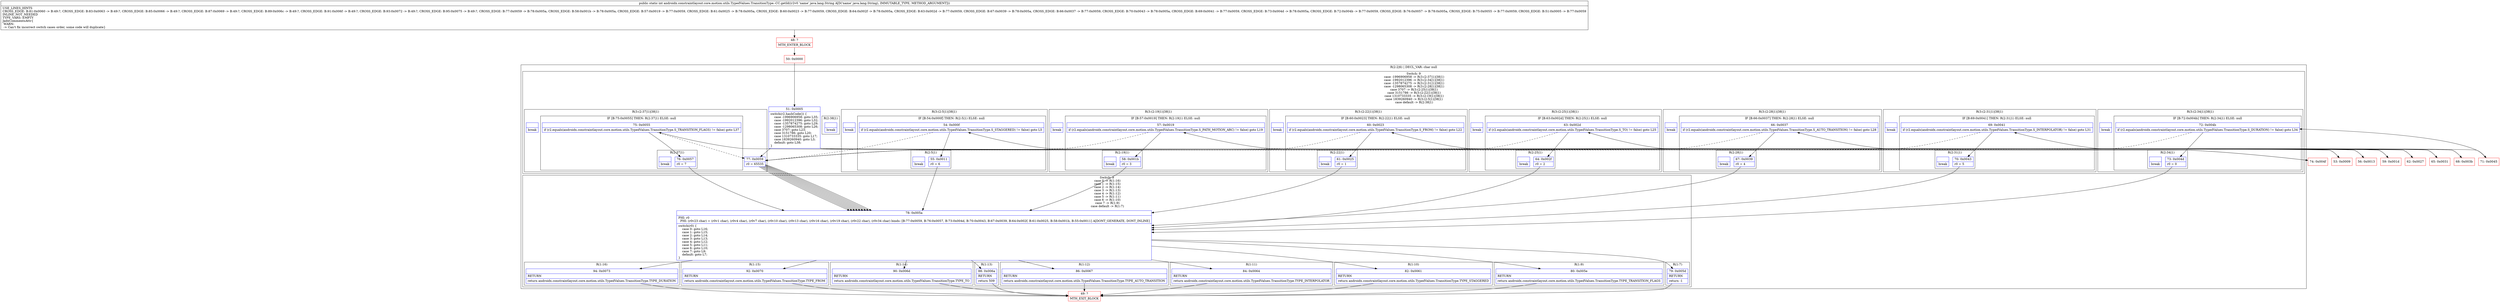 digraph "CFG forandroidx.constraintlayout.core.motion.utils.TypedValues.TransitionType.\-CC.getId(Ljava\/lang\/String;)I" {
subgraph cluster_Region_1537420556 {
label = "R(2:2|6) | DECL_VAR: char null\l";
node [shape=record,color=blue];
subgraph cluster_SwitchRegion_1627719930 {
label = "Switch: 9
 case -1996906958 -> R(3:(2:37|1)|38|1)
 case -1992012396 -> R(3:(2:34|1)|38|1)
 case -1357874275 -> R(3:(2:31|1)|38|1)
 case -1298065308 -> R(3:(2:28|1)|38|1)
 case 3707 -> R(3:(2:25|1)|38|1)
 case 3151786 -> R(3:(2:22|1)|38|1)
 case 1310733335 -> R(3:(2:19|1)|38|1)
 case 1839260940 -> R(3:(2:5|1)|38|1)
 case default -> R(2:38|1)";
node [shape=record,color=blue];
Node_51 [shape=record,label="{51\:\ 0x0005|switch(r2.hashCode()) \{\l    case \-1996906958: goto L35;\l    case \-1992012396: goto L32;\l    case \-1357874275: goto L29;\l    case \-1298065308: goto L26;\l    case 3707: goto L23;\l    case 3151786: goto L20;\l    case 1310733335: goto L17;\l    case 1839260940: goto L3;\l    default: goto L38;\l\}\l}"];
subgraph cluster_Region_1176922454 {
label = "R(3:(2:37|1)|38|1)";
node [shape=record,color=blue];
subgraph cluster_IfRegion_160396934 {
label = "IF [B:75:0x0055] THEN: R(2:37|1) ELSE: null";
node [shape=record,color=blue];
Node_75 [shape=record,label="{75\:\ 0x0055|if (r2.equals(androidx.constraintlayout.core.motion.utils.TypedValues.TransitionType.S_TRANSITION_FLAGS) != false) goto L37\l}"];
subgraph cluster_Region_397746336 {
label = "R(2:37|1)";
node [shape=record,color=blue];
Node_76 [shape=record,label="{76\:\ 0x0057|r0 = 7\l}"];
Node_InsnContainer_421668464 [shape=record,label="{|break\l}"];
}
}
Node_77 [shape=record,label="{77\:\ 0x0059|r0 = 65535\l}"];
Node_InsnContainer_1537979157 [shape=record,label="{|break\l}"];
}
subgraph cluster_Region_1120784321 {
label = "R(3:(2:34|1)|38|1)";
node [shape=record,color=blue];
subgraph cluster_IfRegion_304099906 {
label = "IF [B:72:0x004b] THEN: R(2:34|1) ELSE: null";
node [shape=record,color=blue];
Node_72 [shape=record,label="{72\:\ 0x004b|if (r2.equals(androidx.constraintlayout.core.motion.utils.TypedValues.TransitionType.S_DURATION) != false) goto L34\l}"];
subgraph cluster_Region_1848884278 {
label = "R(2:34|1)";
node [shape=record,color=blue];
Node_73 [shape=record,label="{73\:\ 0x004d|r0 = 0\l}"];
Node_InsnContainer_1625902534 [shape=record,label="{|break\l}"];
}
}
Node_77 [shape=record,label="{77\:\ 0x0059|r0 = 65535\l}"];
Node_InsnContainer_1752229389 [shape=record,label="{|break\l}"];
}
subgraph cluster_Region_1812987295 {
label = "R(3:(2:31|1)|38|1)";
node [shape=record,color=blue];
subgraph cluster_IfRegion_1858454285 {
label = "IF [B:69:0x0041] THEN: R(2:31|1) ELSE: null";
node [shape=record,color=blue];
Node_69 [shape=record,label="{69\:\ 0x0041|if (r2.equals(androidx.constraintlayout.core.motion.utils.TypedValues.TransitionType.S_INTERPOLATOR) != false) goto L31\l}"];
subgraph cluster_Region_761700778 {
label = "R(2:31|1)";
node [shape=record,color=blue];
Node_70 [shape=record,label="{70\:\ 0x0043|r0 = 5\l}"];
Node_InsnContainer_2103725749 [shape=record,label="{|break\l}"];
}
}
Node_77 [shape=record,label="{77\:\ 0x0059|r0 = 65535\l}"];
Node_InsnContainer_1464445858 [shape=record,label="{|break\l}"];
}
subgraph cluster_Region_138496649 {
label = "R(3:(2:28|1)|38|1)";
node [shape=record,color=blue];
subgraph cluster_IfRegion_954625992 {
label = "IF [B:66:0x0037] THEN: R(2:28|1) ELSE: null";
node [shape=record,color=blue];
Node_66 [shape=record,label="{66\:\ 0x0037|if (r2.equals(androidx.constraintlayout.core.motion.utils.TypedValues.TransitionType.S_AUTO_TRANSITION) != false) goto L28\l}"];
subgraph cluster_Region_1098538198 {
label = "R(2:28|1)";
node [shape=record,color=blue];
Node_67 [shape=record,label="{67\:\ 0x0039|r0 = 4\l}"];
Node_InsnContainer_2029719154 [shape=record,label="{|break\l}"];
}
}
Node_77 [shape=record,label="{77\:\ 0x0059|r0 = 65535\l}"];
Node_InsnContainer_657847870 [shape=record,label="{|break\l}"];
}
subgraph cluster_Region_2111372814 {
label = "R(3:(2:25|1)|38|1)";
node [shape=record,color=blue];
subgraph cluster_IfRegion_1027296705 {
label = "IF [B:63:0x002d] THEN: R(2:25|1) ELSE: null";
node [shape=record,color=blue];
Node_63 [shape=record,label="{63\:\ 0x002d|if (r2.equals(androidx.constraintlayout.core.motion.utils.TypedValues.TransitionType.S_TO) != false) goto L25\l}"];
subgraph cluster_Region_2138363001 {
label = "R(2:25|1)";
node [shape=record,color=blue];
Node_64 [shape=record,label="{64\:\ 0x002f|r0 = 2\l}"];
Node_InsnContainer_908651905 [shape=record,label="{|break\l}"];
}
}
Node_77 [shape=record,label="{77\:\ 0x0059|r0 = 65535\l}"];
Node_InsnContainer_369163688 [shape=record,label="{|break\l}"];
}
subgraph cluster_Region_1363645875 {
label = "R(3:(2:22|1)|38|1)";
node [shape=record,color=blue];
subgraph cluster_IfRegion_512519504 {
label = "IF [B:60:0x0023] THEN: R(2:22|1) ELSE: null";
node [shape=record,color=blue];
Node_60 [shape=record,label="{60\:\ 0x0023|if (r2.equals(androidx.constraintlayout.core.motion.utils.TypedValues.TransitionType.S_FROM) != false) goto L22\l}"];
subgraph cluster_Region_206898605 {
label = "R(2:22|1)";
node [shape=record,color=blue];
Node_61 [shape=record,label="{61\:\ 0x0025|r0 = 1\l}"];
Node_InsnContainer_2042523141 [shape=record,label="{|break\l}"];
}
}
Node_77 [shape=record,label="{77\:\ 0x0059|r0 = 65535\l}"];
Node_InsnContainer_143380566 [shape=record,label="{|break\l}"];
}
subgraph cluster_Region_1119316225 {
label = "R(3:(2:19|1)|38|1)";
node [shape=record,color=blue];
subgraph cluster_IfRegion_435654994 {
label = "IF [B:57:0x0019] THEN: R(2:19|1) ELSE: null";
node [shape=record,color=blue];
Node_57 [shape=record,label="{57\:\ 0x0019|if (r2.equals(androidx.constraintlayout.core.motion.utils.TypedValues.TransitionType.S_PATH_MOTION_ARC) != false) goto L19\l}"];
subgraph cluster_Region_346459772 {
label = "R(2:19|1)";
node [shape=record,color=blue];
Node_58 [shape=record,label="{58\:\ 0x001b|r0 = 3\l}"];
Node_InsnContainer_1693227473 [shape=record,label="{|break\l}"];
}
}
Node_77 [shape=record,label="{77\:\ 0x0059|r0 = 65535\l}"];
Node_InsnContainer_1848118543 [shape=record,label="{|break\l}"];
}
subgraph cluster_Region_1084253916 {
label = "R(3:(2:5|1)|38|1)";
node [shape=record,color=blue];
subgraph cluster_IfRegion_955742716 {
label = "IF [B:54:0x000f] THEN: R(2:5|1) ELSE: null";
node [shape=record,color=blue];
Node_54 [shape=record,label="{54\:\ 0x000f|if (r2.equals(androidx.constraintlayout.core.motion.utils.TypedValues.TransitionType.S_STAGGERED) != false) goto L5\l}"];
subgraph cluster_Region_120192210 {
label = "R(2:5|1)";
node [shape=record,color=blue];
Node_55 [shape=record,label="{55\:\ 0x0011|r0 = 6\l}"];
Node_InsnContainer_489620145 [shape=record,label="{|break\l}"];
}
}
Node_77 [shape=record,label="{77\:\ 0x0059|r0 = 65535\l}"];
Node_InsnContainer_495788756 [shape=record,label="{|break\l}"];
}
subgraph cluster_Region_2058541128 {
label = "R(2:38|1)";
node [shape=record,color=blue];
Node_77 [shape=record,label="{77\:\ 0x0059|r0 = 65535\l}"];
Node_InsnContainer_862131231 [shape=record,label="{|break\l}"];
}
}
subgraph cluster_SwitchRegion_819503894 {
label = "Switch: 9
 case 0 -> R(1:16)
 case 1 -> R(1:15)
 case 2 -> R(1:14)
 case 3 -> R(1:13)
 case 4 -> R(1:12)
 case 5 -> R(1:11)
 case 6 -> R(1:10)
 case 7 -> R(1:9)
 case default -> R(1:7)";
node [shape=record,color=blue];
Node_78 [shape=record,label="{78\:\ 0x005a|PHI: r0 \l  PHI: (r0v23 char) = (r0v1 char), (r0v4 char), (r0v7 char), (r0v10 char), (r0v13 char), (r0v16 char), (r0v19 char), (r0v22 char), (r0v34 char) binds: [B:77:0x0059, B:76:0x0057, B:73:0x004d, B:70:0x0043, B:67:0x0039, B:64:0x002f, B:61:0x0025, B:58:0x001b, B:55:0x0011] A[DONT_GENERATE, DONT_INLINE]\l|switch(r0) \{\l    case 0: goto L16;\l    case 1: goto L15;\l    case 2: goto L14;\l    case 3: goto L13;\l    case 4: goto L12;\l    case 5: goto L11;\l    case 6: goto L10;\l    case 7: goto L9;\l    default: goto L7;\l\}\l}"];
subgraph cluster_Region_1426527542 {
label = "R(1:16)";
node [shape=record,color=blue];
Node_94 [shape=record,label="{94\:\ 0x0073|RETURN\l|return androidx.constraintlayout.core.motion.utils.TypedValues.TransitionType.TYPE_DURATION\l}"];
}
subgraph cluster_Region_568858304 {
label = "R(1:15)";
node [shape=record,color=blue];
Node_92 [shape=record,label="{92\:\ 0x0070|RETURN\l|return androidx.constraintlayout.core.motion.utils.TypedValues.TransitionType.TYPE_FROM\l}"];
}
subgraph cluster_Region_176172302 {
label = "R(1:14)";
node [shape=record,color=blue];
Node_90 [shape=record,label="{90\:\ 0x006d|RETURN\l|return androidx.constraintlayout.core.motion.utils.TypedValues.TransitionType.TYPE_TO\l}"];
}
subgraph cluster_Region_2142633819 {
label = "R(1:13)";
node [shape=record,color=blue];
Node_88 [shape=record,label="{88\:\ 0x006a|RETURN\l|return 509\l}"];
}
subgraph cluster_Region_318171966 {
label = "R(1:12)";
node [shape=record,color=blue];
Node_86 [shape=record,label="{86\:\ 0x0067|RETURN\l|return androidx.constraintlayout.core.motion.utils.TypedValues.TransitionType.TYPE_AUTO_TRANSITION\l}"];
}
subgraph cluster_Region_1934205366 {
label = "R(1:11)";
node [shape=record,color=blue];
Node_84 [shape=record,label="{84\:\ 0x0064|RETURN\l|return androidx.constraintlayout.core.motion.utils.TypedValues.TransitionType.TYPE_INTERPOLATOR\l}"];
}
subgraph cluster_Region_2024409740 {
label = "R(1:10)";
node [shape=record,color=blue];
Node_82 [shape=record,label="{82\:\ 0x0061|RETURN\l|return androidx.constraintlayout.core.motion.utils.TypedValues.TransitionType.TYPE_STAGGERED\l}"];
}
subgraph cluster_Region_682982885 {
label = "R(1:9)";
node [shape=record,color=blue];
Node_80 [shape=record,label="{80\:\ 0x005e|RETURN\l|return androidx.constraintlayout.core.motion.utils.TypedValues.TransitionType.TYPE_TRANSITION_FLAGS\l}"];
}
subgraph cluster_Region_230677718 {
label = "R(1:7)";
node [shape=record,color=blue];
Node_79 [shape=record,label="{79\:\ 0x005d|RETURN\l|return \-1\l}"];
}
}
}
Node_48 [shape=record,color=red,label="{48\:\ ?|MTH_ENTER_BLOCK\l}"];
Node_50 [shape=record,color=red,label="{50\:\ 0x0000}"];
Node_53 [shape=record,color=red,label="{53\:\ 0x0009}"];
Node_49 [shape=record,color=red,label="{49\:\ ?|MTH_EXIT_BLOCK\l}"];
Node_56 [shape=record,color=red,label="{56\:\ 0x0013}"];
Node_59 [shape=record,color=red,label="{59\:\ 0x001d}"];
Node_62 [shape=record,color=red,label="{62\:\ 0x0027}"];
Node_65 [shape=record,color=red,label="{65\:\ 0x0031}"];
Node_68 [shape=record,color=red,label="{68\:\ 0x003b}"];
Node_71 [shape=record,color=red,label="{71\:\ 0x0045}"];
Node_74 [shape=record,color=red,label="{74\:\ 0x004f}"];
MethodNode[shape=record,label="{public static int androidx.constraintlayout.core.motion.utils.TypedValues.TransitionType.\-CC.getId((r2v0 'name' java.lang.String A[D('name' java.lang.String), IMMUTABLE_TYPE, METHOD_ARGUMENT]))  | USE_LINES_HINTS\lCROSS_EDGE: B:81:0x0060 \-\> B:49:?, CROSS_EDGE: B:83:0x0063 \-\> B:49:?, CROSS_EDGE: B:85:0x0066 \-\> B:49:?, CROSS_EDGE: B:87:0x0069 \-\> B:49:?, CROSS_EDGE: B:89:0x006c \-\> B:49:?, CROSS_EDGE: B:91:0x006f \-\> B:49:?, CROSS_EDGE: B:93:0x0072 \-\> B:49:?, CROSS_EDGE: B:95:0x0075 \-\> B:49:?, CROSS_EDGE: B:77:0x0059 \-\> B:78:0x005a, CROSS_EDGE: B:58:0x001b \-\> B:78:0x005a, CROSS_EDGE: B:57:0x0019 \-\> B:77:0x0059, CROSS_EDGE: B:61:0x0025 \-\> B:78:0x005a, CROSS_EDGE: B:60:0x0023 \-\> B:77:0x0059, CROSS_EDGE: B:64:0x002f \-\> B:78:0x005a, CROSS_EDGE: B:63:0x002d \-\> B:77:0x0059, CROSS_EDGE: B:67:0x0039 \-\> B:78:0x005a, CROSS_EDGE: B:66:0x0037 \-\> B:77:0x0059, CROSS_EDGE: B:70:0x0043 \-\> B:78:0x005a, CROSS_EDGE: B:69:0x0041 \-\> B:77:0x0059, CROSS_EDGE: B:73:0x004d \-\> B:78:0x005a, CROSS_EDGE: B:72:0x004b \-\> B:77:0x0059, CROSS_EDGE: B:76:0x0057 \-\> B:78:0x005a, CROSS_EDGE: B:75:0x0055 \-\> B:77:0x0059, CROSS_EDGE: B:51:0x0005 \-\> B:77:0x0059\lINLINE_NOT_NEEDED\lTYPE_VARS: EMPTY\lJadxCommentsAttr\{\l WARN: \l \-\> Can't fix incorrect switch cases order, some code will duplicate\}\l}"];
MethodNode -> Node_48;Node_51 -> Node_53;
Node_51 -> Node_56;
Node_51 -> Node_59;
Node_51 -> Node_62;
Node_51 -> Node_65;
Node_51 -> Node_68;
Node_51 -> Node_71;
Node_51 -> Node_74;
Node_51 -> Node_77;
Node_75 -> Node_76;
Node_75 -> Node_77[style=dashed];
Node_76 -> Node_78;
Node_77 -> Node_78;
Node_72 -> Node_73;
Node_72 -> Node_77[style=dashed];
Node_73 -> Node_78;
Node_77 -> Node_78;
Node_69 -> Node_70;
Node_69 -> Node_77[style=dashed];
Node_70 -> Node_78;
Node_77 -> Node_78;
Node_66 -> Node_67;
Node_66 -> Node_77[style=dashed];
Node_67 -> Node_78;
Node_77 -> Node_78;
Node_63 -> Node_64;
Node_63 -> Node_77[style=dashed];
Node_64 -> Node_78;
Node_77 -> Node_78;
Node_60 -> Node_61;
Node_60 -> Node_77[style=dashed];
Node_61 -> Node_78;
Node_77 -> Node_78;
Node_57 -> Node_58;
Node_57 -> Node_77[style=dashed];
Node_58 -> Node_78;
Node_77 -> Node_78;
Node_54 -> Node_55;
Node_54 -> Node_77[style=dashed];
Node_55 -> Node_78;
Node_77 -> Node_78;
Node_77 -> Node_78;
Node_78 -> Node_79;
Node_78 -> Node_80;
Node_78 -> Node_82;
Node_78 -> Node_84;
Node_78 -> Node_86;
Node_78 -> Node_88;
Node_78 -> Node_90;
Node_78 -> Node_92;
Node_78 -> Node_94;
Node_94 -> Node_49;
Node_92 -> Node_49;
Node_90 -> Node_49;
Node_88 -> Node_49;
Node_86 -> Node_49;
Node_84 -> Node_49;
Node_82 -> Node_49;
Node_80 -> Node_49;
Node_79 -> Node_49;
Node_48 -> Node_50;
Node_50 -> Node_51;
Node_53 -> Node_54;
Node_56 -> Node_57;
Node_59 -> Node_60;
Node_62 -> Node_63;
Node_65 -> Node_66;
Node_68 -> Node_69;
Node_71 -> Node_72;
Node_74 -> Node_75;
}


